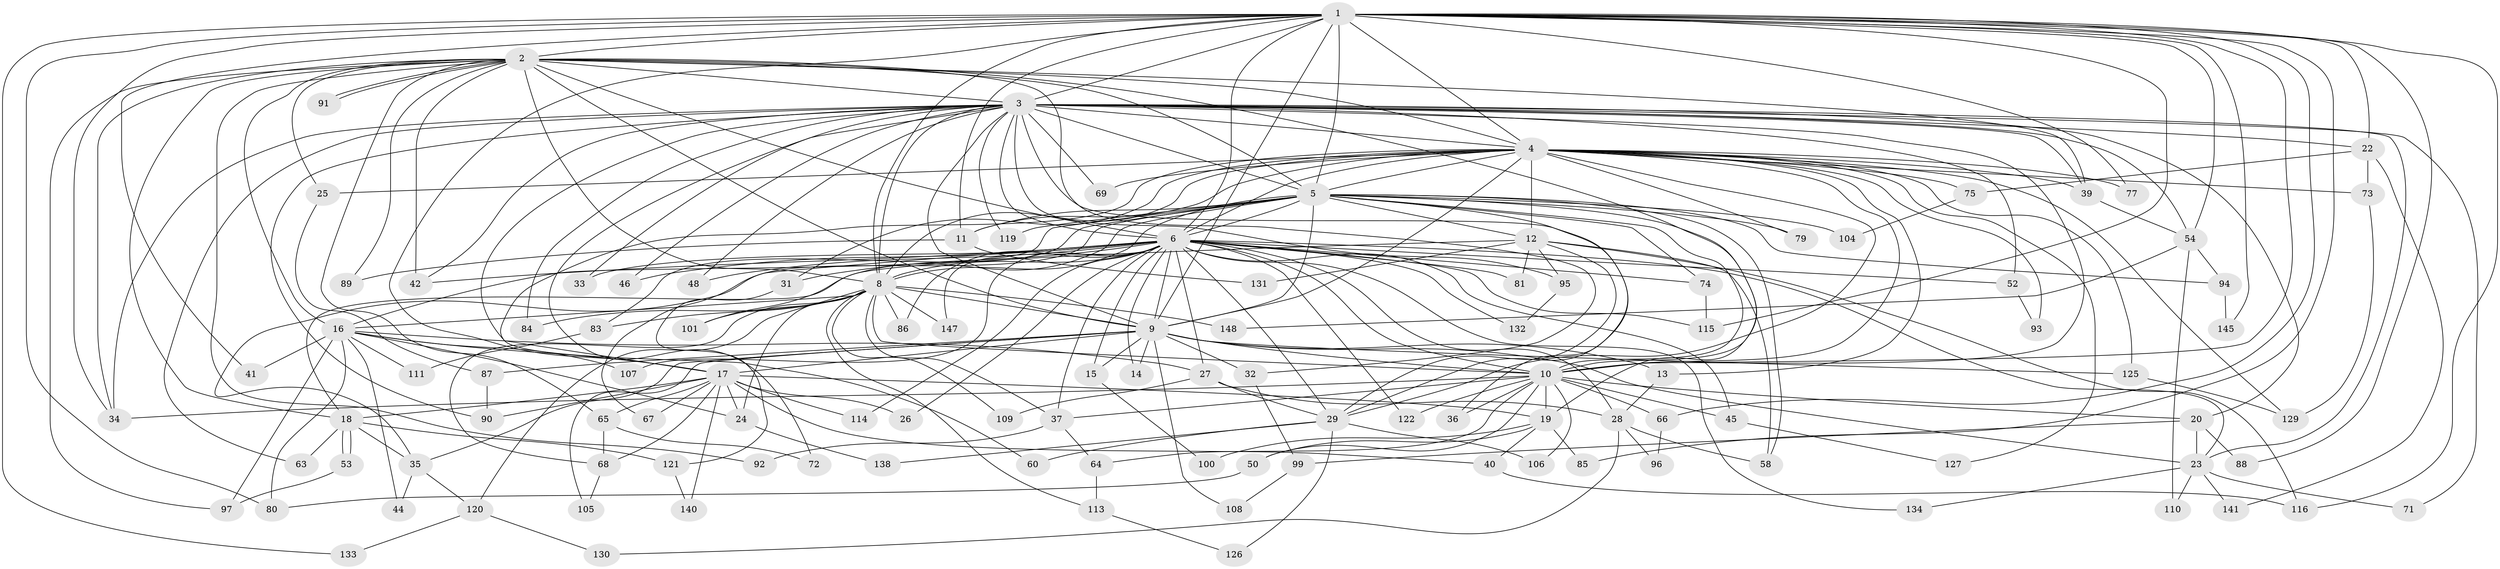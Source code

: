 // Generated by graph-tools (version 1.1) at 2025/23/03/03/25 07:23:48]
// undirected, 113 vertices, 272 edges
graph export_dot {
graph [start="1"]
  node [color=gray90,style=filled];
  1 [super="+47"];
  2 [super="+59"];
  3 [super="+82"];
  4 [super="+123"];
  5 [super="+21"];
  6 [super="+7"];
  8 [super="+146"];
  9 [super="+102"];
  10;
  11 [super="+51"];
  12 [super="+103"];
  13 [super="+61"];
  14 [super="+143"];
  15;
  16 [super="+139"];
  17 [super="+76"];
  18 [super="+43"];
  19 [super="+30"];
  20 [super="+124"];
  22;
  23 [super="+118"];
  24 [super="+56"];
  25;
  26;
  27 [super="+57"];
  28;
  29 [super="+49"];
  31;
  32;
  33;
  34 [super="+128"];
  35 [super="+38"];
  36;
  37 [super="+55"];
  39 [super="+149"];
  40;
  41;
  42 [super="+62"];
  44;
  45;
  46;
  48;
  50;
  52;
  53;
  54 [super="+117"];
  58 [super="+144"];
  60;
  63;
  64;
  65;
  66 [super="+78"];
  67;
  68 [super="+70"];
  69;
  71;
  72;
  73;
  74;
  75;
  77;
  79;
  80 [super="+136"];
  81;
  83;
  84;
  85;
  86;
  87;
  88;
  89;
  90 [super="+98"];
  91;
  92;
  93;
  94;
  95;
  96;
  97 [super="+112"];
  99;
  100;
  101;
  104;
  105;
  106;
  107;
  108;
  109;
  110;
  111;
  113;
  114;
  115 [super="+135"];
  116 [super="+142"];
  119;
  120;
  121;
  122;
  125;
  126;
  127;
  129 [super="+137"];
  130;
  131;
  132;
  133;
  134;
  138;
  140;
  141;
  145;
  147;
  148;
  1 -- 2;
  1 -- 3;
  1 -- 4;
  1 -- 5;
  1 -- 6 [weight=2];
  1 -- 8;
  1 -- 9 [weight=2];
  1 -- 10;
  1 -- 11;
  1 -- 22;
  1 -- 41;
  1 -- 66 [weight=2];
  1 -- 77;
  1 -- 80;
  1 -- 85;
  1 -- 88;
  1 -- 115;
  1 -- 116;
  1 -- 133;
  1 -- 145;
  1 -- 34;
  1 -- 17;
  1 -- 54;
  2 -- 3;
  2 -- 4;
  2 -- 5;
  2 -- 6 [weight=2];
  2 -- 8;
  2 -- 9 [weight=2];
  2 -- 10;
  2 -- 16;
  2 -- 25;
  2 -- 32;
  2 -- 65;
  2 -- 89;
  2 -- 91;
  2 -- 91;
  2 -- 39;
  2 -- 97;
  2 -- 92;
  2 -- 34;
  2 -- 18;
  2 -- 42;
  3 -- 4 [weight=2];
  3 -- 5 [weight=2];
  3 -- 6 [weight=2];
  3 -- 8;
  3 -- 9;
  3 -- 10;
  3 -- 20 [weight=2];
  3 -- 22;
  3 -- 33;
  3 -- 34;
  3 -- 36;
  3 -- 39;
  3 -- 42;
  3 -- 46;
  3 -- 48;
  3 -- 52;
  3 -- 54;
  3 -- 60;
  3 -- 63;
  3 -- 69;
  3 -- 71;
  3 -- 72;
  3 -- 84;
  3 -- 119;
  3 -- 23;
  3 -- 90;
  3 -- 95;
  4 -- 5;
  4 -- 6 [weight=2];
  4 -- 8;
  4 -- 9;
  4 -- 10;
  4 -- 12;
  4 -- 13;
  4 -- 17;
  4 -- 25;
  4 -- 29;
  4 -- 31;
  4 -- 39;
  4 -- 69;
  4 -- 73;
  4 -- 75;
  4 -- 77;
  4 -- 79;
  4 -- 93;
  4 -- 125;
  4 -- 127;
  4 -- 129;
  4 -- 11;
  5 -- 6 [weight=2];
  5 -- 8;
  5 -- 9;
  5 -- 10;
  5 -- 11;
  5 -- 12;
  5 -- 16;
  5 -- 19;
  5 -- 58;
  5 -- 67;
  5 -- 74;
  5 -- 83;
  5 -- 94;
  5 -- 101;
  5 -- 104;
  5 -- 119;
  5 -- 29;
  5 -- 79;
  6 -- 8 [weight=2];
  6 -- 9 [weight=2];
  6 -- 10 [weight=2];
  6 -- 26;
  6 -- 27;
  6 -- 33;
  6 -- 37;
  6 -- 46;
  6 -- 52;
  6 -- 74;
  6 -- 81;
  6 -- 86;
  6 -- 107;
  6 -- 115;
  6 -- 122;
  6 -- 132;
  6 -- 134;
  6 -- 14;
  6 -- 15;
  6 -- 147;
  6 -- 23;
  6 -- 28;
  6 -- 29;
  6 -- 31;
  6 -- 42;
  6 -- 45;
  6 -- 48;
  6 -- 114;
  6 -- 35;
  8 -- 9;
  8 -- 10;
  8 -- 37;
  8 -- 68;
  8 -- 83;
  8 -- 84;
  8 -- 86;
  8 -- 101;
  8 -- 109;
  8 -- 113;
  8 -- 120;
  8 -- 147;
  8 -- 16;
  8 -- 148;
  8 -- 24;
  9 -- 10;
  9 -- 13;
  9 -- 14 [weight=2];
  9 -- 15;
  9 -- 17;
  9 -- 23;
  9 -- 32;
  9 -- 35;
  9 -- 87;
  9 -- 105;
  9 -- 108;
  9 -- 125;
  10 -- 19;
  10 -- 20;
  10 -- 34;
  10 -- 36;
  10 -- 45;
  10 -- 50;
  10 -- 64;
  10 -- 66;
  10 -- 106;
  10 -- 122;
  10 -- 37;
  11 -- 131;
  11 -- 89;
  12 -- 18;
  12 -- 58;
  12 -- 81;
  12 -- 95;
  12 -- 131;
  12 -- 116;
  12 -- 29;
  13 -- 28;
  15 -- 100;
  16 -- 24;
  16 -- 27;
  16 -- 41;
  16 -- 44;
  16 -- 80;
  16 -- 97;
  16 -- 107;
  16 -- 111;
  16 -- 17;
  17 -- 18;
  17 -- 24;
  17 -- 26;
  17 -- 40;
  17 -- 65;
  17 -- 67;
  17 -- 90;
  17 -- 114;
  17 -- 140;
  17 -- 19;
  17 -- 68;
  18 -- 35;
  18 -- 53;
  18 -- 53;
  18 -- 63;
  18 -- 121;
  19 -- 85;
  19 -- 100;
  19 -- 40;
  19 -- 50;
  20 -- 88;
  20 -- 99;
  20 -- 23;
  22 -- 73;
  22 -- 75;
  22 -- 141;
  23 -- 71;
  23 -- 110;
  23 -- 141;
  23 -- 134;
  24 -- 138;
  25 -- 87;
  27 -- 28;
  27 -- 109;
  27 -- 29;
  28 -- 96;
  28 -- 130;
  28 -- 58;
  29 -- 60;
  29 -- 106;
  29 -- 126;
  29 -- 138;
  31 -- 121;
  32 -- 99;
  35 -- 120;
  35 -- 44;
  37 -- 64;
  37 -- 92;
  39 -- 54;
  40 -- 116;
  45 -- 127;
  50 -- 80;
  52 -- 93;
  53 -- 97;
  54 -- 94;
  54 -- 110;
  54 -- 148;
  64 -- 113;
  65 -- 68;
  65 -- 72;
  66 -- 96;
  68 -- 105;
  73 -- 129;
  74 -- 115;
  75 -- 104;
  83 -- 111;
  87 -- 90;
  94 -- 145;
  95 -- 132;
  99 -- 108;
  113 -- 126;
  120 -- 130;
  120 -- 133;
  121 -- 140;
  125 -- 129;
}
